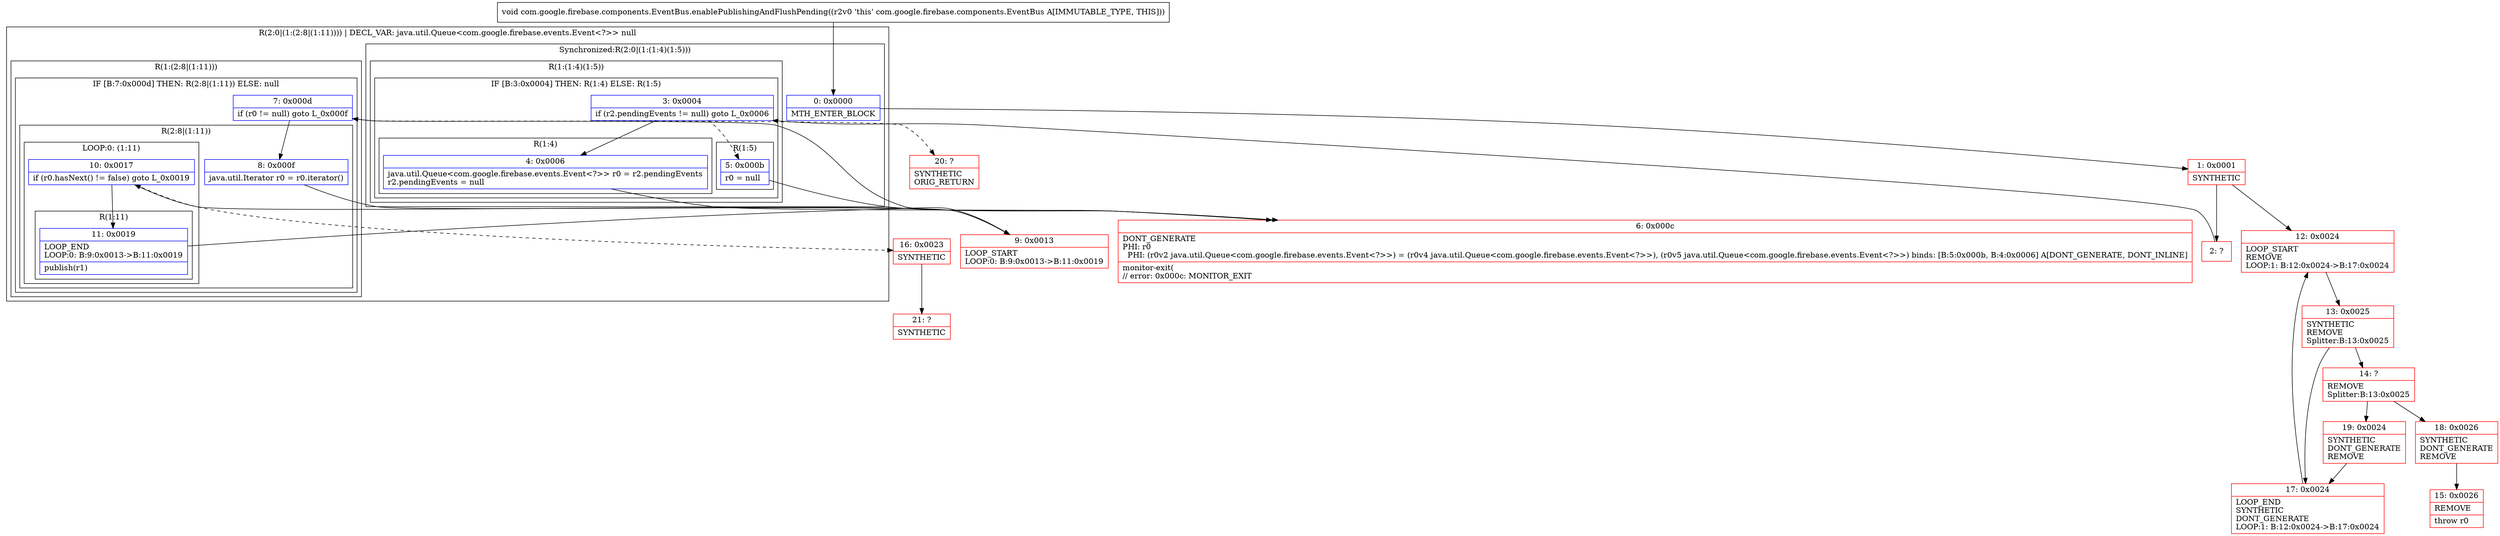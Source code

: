 digraph "CFG forcom.google.firebase.components.EventBus.enablePublishingAndFlushPending()V" {
subgraph cluster_Region_1832123144 {
label = "R(2:0|(1:(2:8|(1:11)))) | DECL_VAR: java.util.Queue\<com.google.firebase.events.Event\<?\>\> null\l";
node [shape=record,color=blue];
subgraph cluster_SynchronizedRegion_221744898 {
label = "Synchronized:R(2:0|(1:(1:4)(1:5)))";
node [shape=record,color=blue];
Node_0 [shape=record,label="{0\:\ 0x0000|MTH_ENTER_BLOCK\l}"];
subgraph cluster_Region_12042303 {
label = "R(1:(1:4)(1:5))";
node [shape=record,color=blue];
subgraph cluster_IfRegion_1757755071 {
label = "IF [B:3:0x0004] THEN: R(1:4) ELSE: R(1:5)";
node [shape=record,color=blue];
Node_3 [shape=record,label="{3\:\ 0x0004|if (r2.pendingEvents != null) goto L_0x0006\l}"];
subgraph cluster_Region_1266774047 {
label = "R(1:4)";
node [shape=record,color=blue];
Node_4 [shape=record,label="{4\:\ 0x0006|java.util.Queue\<com.google.firebase.events.Event\<?\>\> r0 = r2.pendingEvents\lr2.pendingEvents = null\l}"];
}
subgraph cluster_Region_332714957 {
label = "R(1:5)";
node [shape=record,color=blue];
Node_5 [shape=record,label="{5\:\ 0x000b|r0 = null\l}"];
}
}
}
}
subgraph cluster_Region_442264340 {
label = "R(1:(2:8|(1:11)))";
node [shape=record,color=blue];
subgraph cluster_IfRegion_732084418 {
label = "IF [B:7:0x000d] THEN: R(2:8|(1:11)) ELSE: null";
node [shape=record,color=blue];
Node_7 [shape=record,label="{7\:\ 0x000d|if (r0 != null) goto L_0x000f\l}"];
subgraph cluster_Region_363471793 {
label = "R(2:8|(1:11))";
node [shape=record,color=blue];
Node_8 [shape=record,label="{8\:\ 0x000f|java.util.Iterator r0 = r0.iterator()\l}"];
subgraph cluster_LoopRegion_1419485045 {
label = "LOOP:0: (1:11)";
node [shape=record,color=blue];
Node_10 [shape=record,label="{10\:\ 0x0017|if (r0.hasNext() != false) goto L_0x0019\l}"];
subgraph cluster_Region_761682489 {
label = "R(1:11)";
node [shape=record,color=blue];
Node_11 [shape=record,label="{11\:\ 0x0019|LOOP_END\lLOOP:0: B:9:0x0013\-\>B:11:0x0019\l|publish(r1)\l}"];
}
}
}
}
}
}
Node_1 [shape=record,color=red,label="{1\:\ 0x0001|SYNTHETIC\l}"];
Node_2 [shape=record,color=red,label="{2\:\ ?}"];
Node_6 [shape=record,color=red,label="{6\:\ 0x000c|DONT_GENERATE\lPHI: r0 \l  PHI: (r0v2 java.util.Queue\<com.google.firebase.events.Event\<?\>\>) = (r0v4 java.util.Queue\<com.google.firebase.events.Event\<?\>\>), (r0v5 java.util.Queue\<com.google.firebase.events.Event\<?\>\>) binds: [B:5:0x000b, B:4:0x0006] A[DONT_GENERATE, DONT_INLINE]\l|monitor\-exit(\l\/\/ error: 0x000c: MONITOR_EXIT  \l}"];
Node_9 [shape=record,color=red,label="{9\:\ 0x0013|LOOP_START\lLOOP:0: B:9:0x0013\-\>B:11:0x0019\l}"];
Node_12 [shape=record,color=red,label="{12\:\ 0x0024|LOOP_START\lREMOVE\lLOOP:1: B:12:0x0024\-\>B:17:0x0024\l}"];
Node_13 [shape=record,color=red,label="{13\:\ 0x0025|SYNTHETIC\lREMOVE\lSplitter:B:13:0x0025\l}"];
Node_14 [shape=record,color=red,label="{14\:\ ?|REMOVE\lSplitter:B:13:0x0025\l}"];
Node_15 [shape=record,color=red,label="{15\:\ 0x0026|REMOVE\l|throw r0\l}"];
Node_16 [shape=record,color=red,label="{16\:\ 0x0023|SYNTHETIC\l}"];
Node_17 [shape=record,color=red,label="{17\:\ 0x0024|LOOP_END\lSYNTHETIC\lDONT_GENERATE\lLOOP:1: B:12:0x0024\-\>B:17:0x0024\l}"];
Node_18 [shape=record,color=red,label="{18\:\ 0x0026|SYNTHETIC\lDONT_GENERATE\lREMOVE\l}"];
Node_19 [shape=record,color=red,label="{19\:\ 0x0024|SYNTHETIC\lDONT_GENERATE\lREMOVE\l}"];
Node_20 [shape=record,color=red,label="{20\:\ ?|SYNTHETIC\lORIG_RETURN\l}"];
Node_21 [shape=record,color=red,label="{21\:\ ?|SYNTHETIC\l}"];
MethodNode[shape=record,label="{void com.google.firebase.components.EventBus.enablePublishingAndFlushPending((r2v0 'this' com.google.firebase.components.EventBus A[IMMUTABLE_TYPE, THIS])) }"];
MethodNode -> Node_0;
Node_0 -> Node_1;
Node_3 -> Node_4;
Node_3 -> Node_5[style=dashed];
Node_4 -> Node_6;
Node_5 -> Node_6;
Node_7 -> Node_8;
Node_7 -> Node_20[style=dashed];
Node_8 -> Node_9;
Node_10 -> Node_11;
Node_10 -> Node_16[style=dashed];
Node_11 -> Node_9;
Node_1 -> Node_2;
Node_1 -> Node_12;
Node_2 -> Node_3;
Node_6 -> Node_7;
Node_9 -> Node_10;
Node_12 -> Node_13;
Node_13 -> Node_14;
Node_13 -> Node_17;
Node_14 -> Node_18;
Node_14 -> Node_19;
Node_16 -> Node_21;
Node_17 -> Node_12;
Node_18 -> Node_15;
Node_19 -> Node_17;
}

